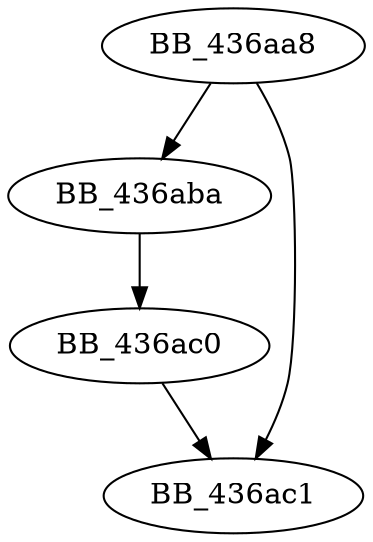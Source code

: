 DiGraph sub_436AA8{
BB_436aa8->BB_436aba
BB_436aa8->BB_436ac1
BB_436aba->BB_436ac0
BB_436ac0->BB_436ac1
}
